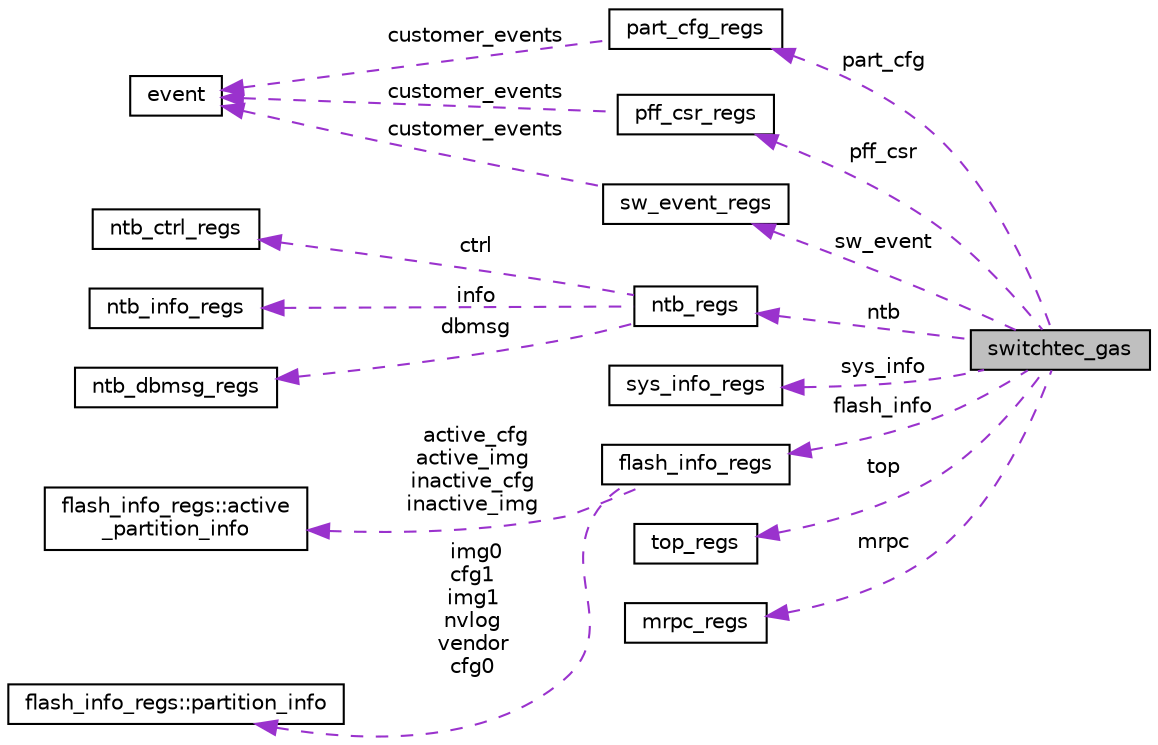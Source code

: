 digraph "switchtec_gas"
{
 // LATEX_PDF_SIZE
  edge [fontname="Helvetica",fontsize="10",labelfontname="Helvetica",labelfontsize="10"];
  node [fontname="Helvetica",fontsize="10",shape=record];
  rankdir="LR";
  Node1 [label="switchtec_gas",height=0.2,width=0.4,color="black", fillcolor="grey75", style="filled", fontcolor="black",tooltip=" "];
  Node2 -> Node1 [dir="back",color="darkorchid3",fontsize="10",style="dashed",label=" part_cfg" ,fontname="Helvetica"];
  Node2 [label="part_cfg_regs",height=0.2,width=0.4,color="black", fillcolor="white", style="filled",URL="$structpart__cfg__regs.html",tooltip=" "];
  Node3 -> Node2 [dir="back",color="darkorchid3",fontsize="10",style="dashed",label=" customer_events" ,fontname="Helvetica"];
  Node3 [label="event",height=0.2,width=0.4,color="black", fillcolor="white", style="filled",URL="$structevent.html",tooltip=" "];
  Node4 -> Node1 [dir="back",color="darkorchid3",fontsize="10",style="dashed",label=" ntb" ,fontname="Helvetica"];
  Node4 [label="ntb_regs",height=0.2,width=0.4,color="black", fillcolor="white", style="filled",URL="$structntb__regs.html",tooltip=" "];
  Node5 -> Node4 [dir="back",color="darkorchid3",fontsize="10",style="dashed",label=" ctrl" ,fontname="Helvetica"];
  Node5 [label="ntb_ctrl_regs",height=0.2,width=0.4,color="black", fillcolor="white", style="filled",URL="$structntb__ctrl__regs.html",tooltip=" "];
  Node6 -> Node4 [dir="back",color="darkorchid3",fontsize="10",style="dashed",label=" info" ,fontname="Helvetica"];
  Node6 [label="ntb_info_regs",height=0.2,width=0.4,color="black", fillcolor="white", style="filled",URL="$structntb__info__regs.html",tooltip=" "];
  Node7 -> Node4 [dir="back",color="darkorchid3",fontsize="10",style="dashed",label=" dbmsg" ,fontname="Helvetica"];
  Node7 [label="ntb_dbmsg_regs",height=0.2,width=0.4,color="black", fillcolor="white", style="filled",URL="$structntb__dbmsg__regs.html",tooltip=" "];
  Node8 -> Node1 [dir="back",color="darkorchid3",fontsize="10",style="dashed",label=" sys_info" ,fontname="Helvetica"];
  Node8 [label="sys_info_regs",height=0.2,width=0.4,color="black", fillcolor="white", style="filled",URL="$structsys__info__regs.html",tooltip=" "];
  Node9 -> Node1 [dir="back",color="darkorchid3",fontsize="10",style="dashed",label=" flash_info" ,fontname="Helvetica"];
  Node9 [label="flash_info_regs",height=0.2,width=0.4,color="black", fillcolor="white", style="filled",URL="$structflash__info__regs.html",tooltip=" "];
  Node10 -> Node9 [dir="back",color="darkorchid3",fontsize="10",style="dashed",label=" active_cfg\nactive_img\ninactive_cfg\ninactive_img" ,fontname="Helvetica"];
  Node10 [label="flash_info_regs::active\l_partition_info",height=0.2,width=0.4,color="black", fillcolor="white", style="filled",URL="$structflash__info__regs_1_1active__partition__info.html",tooltip=" "];
  Node11 -> Node9 [dir="back",color="darkorchid3",fontsize="10",style="dashed",label=" img0\ncfg1\nimg1\nnvlog\nvendor\ncfg0" ,fontname="Helvetica"];
  Node11 [label="flash_info_regs::partition_info",height=0.2,width=0.4,color="black", fillcolor="white", style="filled",URL="$structflash__info__regs_1_1partition__info.html",tooltip=" "];
  Node12 -> Node1 [dir="back",color="darkorchid3",fontsize="10",style="dashed",label=" top" ,fontname="Helvetica"];
  Node12 [label="top_regs",height=0.2,width=0.4,color="black", fillcolor="white", style="filled",URL="$structtop__regs.html",tooltip=" "];
  Node13 -> Node1 [dir="back",color="darkorchid3",fontsize="10",style="dashed",label=" pff_csr" ,fontname="Helvetica"];
  Node13 [label="pff_csr_regs",height=0.2,width=0.4,color="black", fillcolor="white", style="filled",URL="$structpff__csr__regs.html",tooltip=" "];
  Node3 -> Node13 [dir="back",color="darkorchid3",fontsize="10",style="dashed",label=" customer_events" ,fontname="Helvetica"];
  Node14 -> Node1 [dir="back",color="darkorchid3",fontsize="10",style="dashed",label=" sw_event" ,fontname="Helvetica"];
  Node14 [label="sw_event_regs",height=0.2,width=0.4,color="black", fillcolor="white", style="filled",URL="$structsw__event__regs.html",tooltip=" "];
  Node3 -> Node14 [dir="back",color="darkorchid3",fontsize="10",style="dashed",label=" customer_events" ,fontname="Helvetica"];
  Node15 -> Node1 [dir="back",color="darkorchid3",fontsize="10",style="dashed",label=" mrpc" ,fontname="Helvetica"];
  Node15 [label="mrpc_regs",height=0.2,width=0.4,color="black", fillcolor="white", style="filled",URL="$structmrpc__regs.html",tooltip=" "];
}
